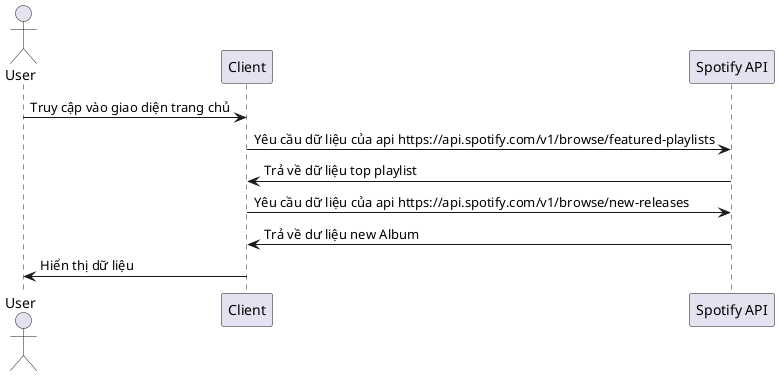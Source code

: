 @startuml
actor User
participant "Client" as Client
participant "Spotify API" as Spotify



User -> Client: Truy cập vào giao diện trang chủ
Client -> Spotify: Yêu cầu dữ liệu của api https://api.spotify.com/v1/browse/featured-playlists


Spotify -> Client: Trả về dữ liệu top playlist
Client -> Spotify: Yêu cầu dữ liệu của api https://api.spotify.com/v1/browse/new-releases


Spotify -> Client: Trả về dư liệu new Album 
Client -> User: Hiển thị dữ liệu

@enduml